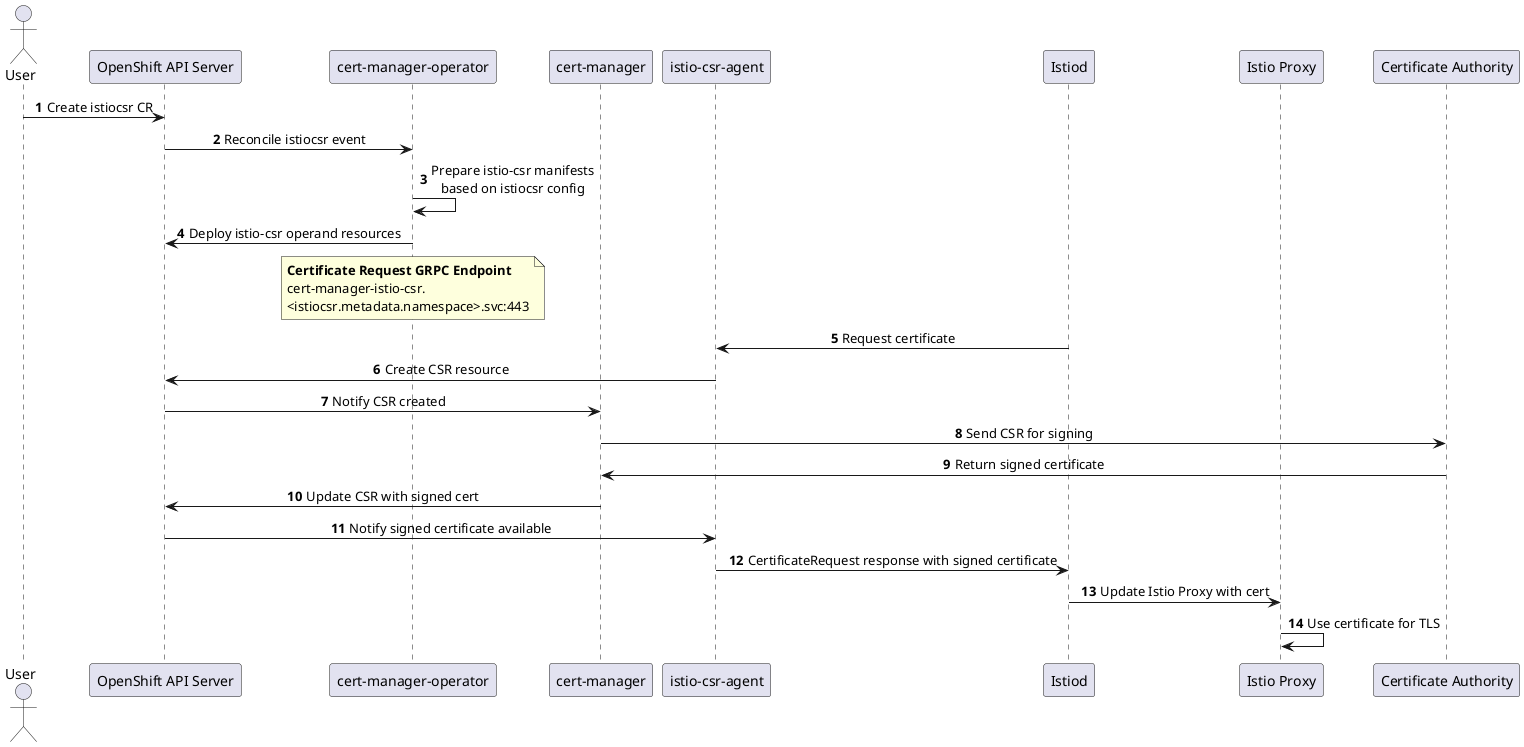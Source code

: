 @startuml
'https://plantuml.com/sequence-diagram

skinparam sequenceMessageAlign center

autonumber

actor User
participant "OpenShift API Server" as API
participant "cert-manager-operator" as Operator
participant "cert-manager" as CertManagerOperand
participant "istio-csr-agent" as IstioCSROperand
participant "Istiod" as Istiod
participant "Istio Proxy" as Proxy
participant "Certificate Authority" as CA

User -> API : Create istiocsr CR
API -> Operator : Reconcile istiocsr event
Operator -> Operator : Prepare istio-csr manifests\nbased on istiocsr config
Operator -> API : Deploy istio-csr operand resources

note over Operator
**Certificate Request GRPC Endpoint**
cert-manager-istio-csr.
<istiocsr.metadata.namespace>.svc:443
endnote

Istiod -> IstioCSROperand : Request certificate
IstioCSROperand -> API : Create CSR resource
API -> CertManagerOperand : Notify CSR created
CertManagerOperand -> CA : Send CSR for signing
CA -> CertManagerOperand : Return signed certificate
CertManagerOperand -> API : Update CSR with signed cert
API -> IstioCSROperand : Notify signed certificate available
IstioCSROperand -> Istiod : CertificateRequest response with signed certificate
Istiod -> Proxy : Update Istio Proxy with cert
Proxy -> Proxy : Use certificate for TLS

@enduml
